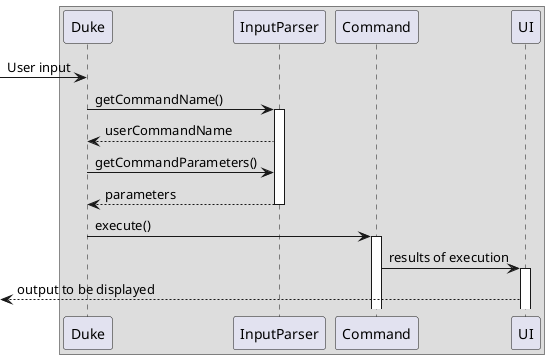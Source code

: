 @startuml
'https://plantuml.com/sequence-diagram

Box
-> Duke: User input
Duke -> InputParser: getCommandName()
activate InputParser
Duke <-- InputParser: userCommandName

Duke -> InputParser: getCommandParameters()

return parameters

Duke -> Command: execute()
activate Command
UI <- Command: results of execution
activate UI
 <-- UI: output to be displayed

@enduml